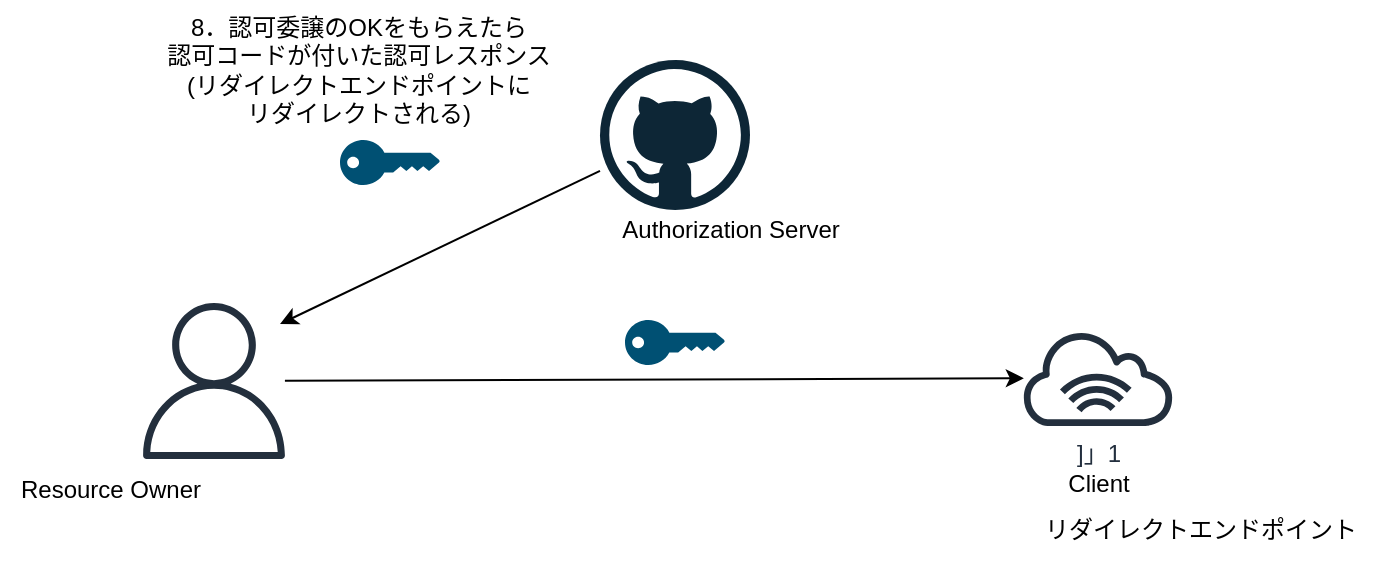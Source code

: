 <mxfile>
    <diagram id="x1BwCqTGWhlA2MlSgftY" name="Page-1">
        <mxGraphModel dx="697" dy="643" grid="1" gridSize="10" guides="1" tooltips="1" connect="1" arrows="1" fold="1" page="1" pageScale="1" pageWidth="827" pageHeight="1169" math="0" shadow="0">
            <root>
                <mxCell id="0"/>
                <mxCell id="1" parent="0"/>
                <mxCell id="36" style="edgeStyle=none;html=1;" edge="1" parent="1" source="5">
                    <mxGeometry relative="1" as="geometry">
                        <mxPoint x="457" y="252" as="sourcePoint"/>
                        <mxPoint x="270" y="252" as="targetPoint"/>
                    </mxGeometry>
                </mxCell>
                <mxCell id="5" value="" style="dashed=0;outlineConnect=0;html=1;align=center;labelPosition=center;verticalLabelPosition=bottom;verticalAlign=top;shape=mxgraph.weblogos.github" parent="1" vertex="1">
                    <mxGeometry x="430" y="120" width="75" height="75" as="geometry"/>
                </mxCell>
                <mxCell id="7" value="Authorization Server" style="text;html=1;align=center;verticalAlign=middle;resizable=0;points=[];autosize=1;strokeColor=none;fillColor=none;" parent="1" vertex="1">
                    <mxGeometry x="430" y="190" width="130" height="30" as="geometry"/>
                </mxCell>
                <mxCell id="34" value="]」1" style="sketch=0;outlineConnect=0;fontColor=#232F3E;gradientColor=none;fillColor=#232F3D;strokeColor=none;dashed=0;verticalLabelPosition=bottom;verticalAlign=top;align=center;html=1;fontSize=12;fontStyle=0;aspect=fixed;pointerEvents=1;shape=mxgraph.aws4.internet_alt1;" vertex="1" parent="1">
                    <mxGeometry x="640" y="255" width="78" height="48" as="geometry"/>
                </mxCell>
                <mxCell id="35" value="Client" style="text;html=1;align=center;verticalAlign=middle;resizable=0;points=[];autosize=1;strokeColor=none;fillColor=none;" vertex="1" parent="1">
                    <mxGeometry x="654" y="316.5" width="50" height="30" as="geometry"/>
                </mxCell>
                <mxCell id="37" value="リダイレクトエンドポイント" style="text;html=1;align=center;verticalAlign=middle;resizable=0;points=[];autosize=1;strokeColor=none;fillColor=none;" vertex="1" parent="1">
                    <mxGeometry x="640" y="340" width="180" height="30" as="geometry"/>
                </mxCell>
                <mxCell id="39" value="8．認可委譲のOKをもらえたら&lt;br&gt;認可コードが付いた認可レスポンス&lt;br&gt;(リダイレクトエンドポイントに&lt;br&gt;リダイレクトされる)" style="text;html=1;align=center;verticalAlign=middle;resizable=0;points=[];autosize=1;strokeColor=none;fillColor=none;" vertex="1" parent="1">
                    <mxGeometry x="204" y="90" width="210" height="70" as="geometry"/>
                </mxCell>
                <mxCell id="42" style="edgeStyle=none;html=1;" edge="1" parent="1" source="40" target="34">
                    <mxGeometry relative="1" as="geometry"/>
                </mxCell>
                <mxCell id="40" value="" style="sketch=0;outlineConnect=0;fontColor=#232F3E;gradientColor=none;fillColor=#232F3D;strokeColor=none;dashed=0;verticalLabelPosition=bottom;verticalAlign=top;align=center;html=1;fontSize=12;fontStyle=0;aspect=fixed;pointerEvents=1;shape=mxgraph.aws4.user;" vertex="1" parent="1">
                    <mxGeometry x="198" y="241.5" width="78" height="78" as="geometry"/>
                </mxCell>
                <mxCell id="41" value="Resource Owner" style="text;html=1;align=center;verticalAlign=middle;resizable=0;points=[];autosize=1;strokeColor=none;fillColor=none;" vertex="1" parent="1">
                    <mxGeometry x="130" y="319.5" width="110" height="30" as="geometry"/>
                </mxCell>
                <mxCell id="43" value="" style="points=[[0,0.5,0],[0.24,0,0],[0.5,0.28,0],[0.995,0.475,0],[0.5,0.72,0],[0.24,1,0]];verticalLabelPosition=bottom;sketch=0;html=1;verticalAlign=top;aspect=fixed;align=center;pointerEvents=1;shape=mxgraph.cisco19.key;fillColor=#005073;strokeColor=none;" vertex="1" parent="1">
                    <mxGeometry x="300" y="160" width="50" height="22.5" as="geometry"/>
                </mxCell>
                <mxCell id="44" value="" style="points=[[0,0.5,0],[0.24,0,0],[0.5,0.28,0],[0.995,0.475,0],[0.5,0.72,0],[0.24,1,0]];verticalLabelPosition=bottom;sketch=0;html=1;verticalAlign=top;aspect=fixed;align=center;pointerEvents=1;shape=mxgraph.cisco19.key;fillColor=#005073;strokeColor=none;" vertex="1" parent="1">
                    <mxGeometry x="442.5" y="250" width="50" height="22.5" as="geometry"/>
                </mxCell>
            </root>
        </mxGraphModel>
    </diagram>
</mxfile>